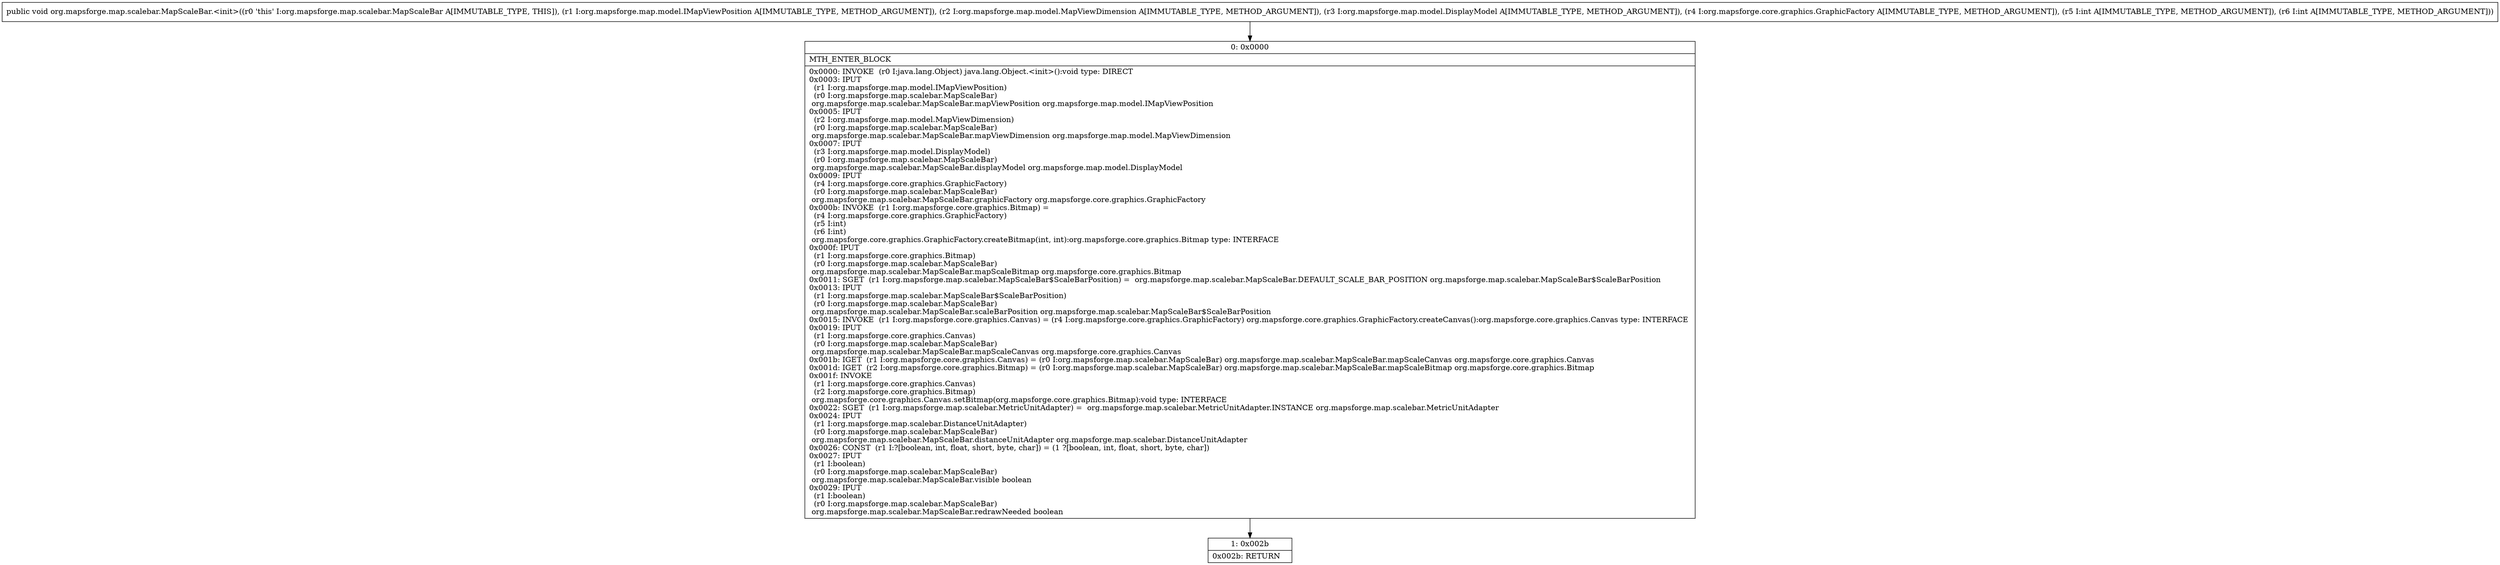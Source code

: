 digraph "CFG fororg.mapsforge.map.scalebar.MapScaleBar.\<init\>(Lorg\/mapsforge\/map\/model\/IMapViewPosition;Lorg\/mapsforge\/map\/model\/MapViewDimension;Lorg\/mapsforge\/map\/model\/DisplayModel;Lorg\/mapsforge\/core\/graphics\/GraphicFactory;II)V" {
Node_0 [shape=record,label="{0\:\ 0x0000|MTH_ENTER_BLOCK\l|0x0000: INVOKE  (r0 I:java.lang.Object) java.lang.Object.\<init\>():void type: DIRECT \l0x0003: IPUT  \l  (r1 I:org.mapsforge.map.model.IMapViewPosition)\l  (r0 I:org.mapsforge.map.scalebar.MapScaleBar)\l org.mapsforge.map.scalebar.MapScaleBar.mapViewPosition org.mapsforge.map.model.IMapViewPosition \l0x0005: IPUT  \l  (r2 I:org.mapsforge.map.model.MapViewDimension)\l  (r0 I:org.mapsforge.map.scalebar.MapScaleBar)\l org.mapsforge.map.scalebar.MapScaleBar.mapViewDimension org.mapsforge.map.model.MapViewDimension \l0x0007: IPUT  \l  (r3 I:org.mapsforge.map.model.DisplayModel)\l  (r0 I:org.mapsforge.map.scalebar.MapScaleBar)\l org.mapsforge.map.scalebar.MapScaleBar.displayModel org.mapsforge.map.model.DisplayModel \l0x0009: IPUT  \l  (r4 I:org.mapsforge.core.graphics.GraphicFactory)\l  (r0 I:org.mapsforge.map.scalebar.MapScaleBar)\l org.mapsforge.map.scalebar.MapScaleBar.graphicFactory org.mapsforge.core.graphics.GraphicFactory \l0x000b: INVOKE  (r1 I:org.mapsforge.core.graphics.Bitmap) = \l  (r4 I:org.mapsforge.core.graphics.GraphicFactory)\l  (r5 I:int)\l  (r6 I:int)\l org.mapsforge.core.graphics.GraphicFactory.createBitmap(int, int):org.mapsforge.core.graphics.Bitmap type: INTERFACE \l0x000f: IPUT  \l  (r1 I:org.mapsforge.core.graphics.Bitmap)\l  (r0 I:org.mapsforge.map.scalebar.MapScaleBar)\l org.mapsforge.map.scalebar.MapScaleBar.mapScaleBitmap org.mapsforge.core.graphics.Bitmap \l0x0011: SGET  (r1 I:org.mapsforge.map.scalebar.MapScaleBar$ScaleBarPosition) =  org.mapsforge.map.scalebar.MapScaleBar.DEFAULT_SCALE_BAR_POSITION org.mapsforge.map.scalebar.MapScaleBar$ScaleBarPosition \l0x0013: IPUT  \l  (r1 I:org.mapsforge.map.scalebar.MapScaleBar$ScaleBarPosition)\l  (r0 I:org.mapsforge.map.scalebar.MapScaleBar)\l org.mapsforge.map.scalebar.MapScaleBar.scaleBarPosition org.mapsforge.map.scalebar.MapScaleBar$ScaleBarPosition \l0x0015: INVOKE  (r1 I:org.mapsforge.core.graphics.Canvas) = (r4 I:org.mapsforge.core.graphics.GraphicFactory) org.mapsforge.core.graphics.GraphicFactory.createCanvas():org.mapsforge.core.graphics.Canvas type: INTERFACE \l0x0019: IPUT  \l  (r1 I:org.mapsforge.core.graphics.Canvas)\l  (r0 I:org.mapsforge.map.scalebar.MapScaleBar)\l org.mapsforge.map.scalebar.MapScaleBar.mapScaleCanvas org.mapsforge.core.graphics.Canvas \l0x001b: IGET  (r1 I:org.mapsforge.core.graphics.Canvas) = (r0 I:org.mapsforge.map.scalebar.MapScaleBar) org.mapsforge.map.scalebar.MapScaleBar.mapScaleCanvas org.mapsforge.core.graphics.Canvas \l0x001d: IGET  (r2 I:org.mapsforge.core.graphics.Bitmap) = (r0 I:org.mapsforge.map.scalebar.MapScaleBar) org.mapsforge.map.scalebar.MapScaleBar.mapScaleBitmap org.mapsforge.core.graphics.Bitmap \l0x001f: INVOKE  \l  (r1 I:org.mapsforge.core.graphics.Canvas)\l  (r2 I:org.mapsforge.core.graphics.Bitmap)\l org.mapsforge.core.graphics.Canvas.setBitmap(org.mapsforge.core.graphics.Bitmap):void type: INTERFACE \l0x0022: SGET  (r1 I:org.mapsforge.map.scalebar.MetricUnitAdapter) =  org.mapsforge.map.scalebar.MetricUnitAdapter.INSTANCE org.mapsforge.map.scalebar.MetricUnitAdapter \l0x0024: IPUT  \l  (r1 I:org.mapsforge.map.scalebar.DistanceUnitAdapter)\l  (r0 I:org.mapsforge.map.scalebar.MapScaleBar)\l org.mapsforge.map.scalebar.MapScaleBar.distanceUnitAdapter org.mapsforge.map.scalebar.DistanceUnitAdapter \l0x0026: CONST  (r1 I:?[boolean, int, float, short, byte, char]) = (1 ?[boolean, int, float, short, byte, char]) \l0x0027: IPUT  \l  (r1 I:boolean)\l  (r0 I:org.mapsforge.map.scalebar.MapScaleBar)\l org.mapsforge.map.scalebar.MapScaleBar.visible boolean \l0x0029: IPUT  \l  (r1 I:boolean)\l  (r0 I:org.mapsforge.map.scalebar.MapScaleBar)\l org.mapsforge.map.scalebar.MapScaleBar.redrawNeeded boolean \l}"];
Node_1 [shape=record,label="{1\:\ 0x002b|0x002b: RETURN   \l}"];
MethodNode[shape=record,label="{public void org.mapsforge.map.scalebar.MapScaleBar.\<init\>((r0 'this' I:org.mapsforge.map.scalebar.MapScaleBar A[IMMUTABLE_TYPE, THIS]), (r1 I:org.mapsforge.map.model.IMapViewPosition A[IMMUTABLE_TYPE, METHOD_ARGUMENT]), (r2 I:org.mapsforge.map.model.MapViewDimension A[IMMUTABLE_TYPE, METHOD_ARGUMENT]), (r3 I:org.mapsforge.map.model.DisplayModel A[IMMUTABLE_TYPE, METHOD_ARGUMENT]), (r4 I:org.mapsforge.core.graphics.GraphicFactory A[IMMUTABLE_TYPE, METHOD_ARGUMENT]), (r5 I:int A[IMMUTABLE_TYPE, METHOD_ARGUMENT]), (r6 I:int A[IMMUTABLE_TYPE, METHOD_ARGUMENT])) }"];
MethodNode -> Node_0;
Node_0 -> Node_1;
}

